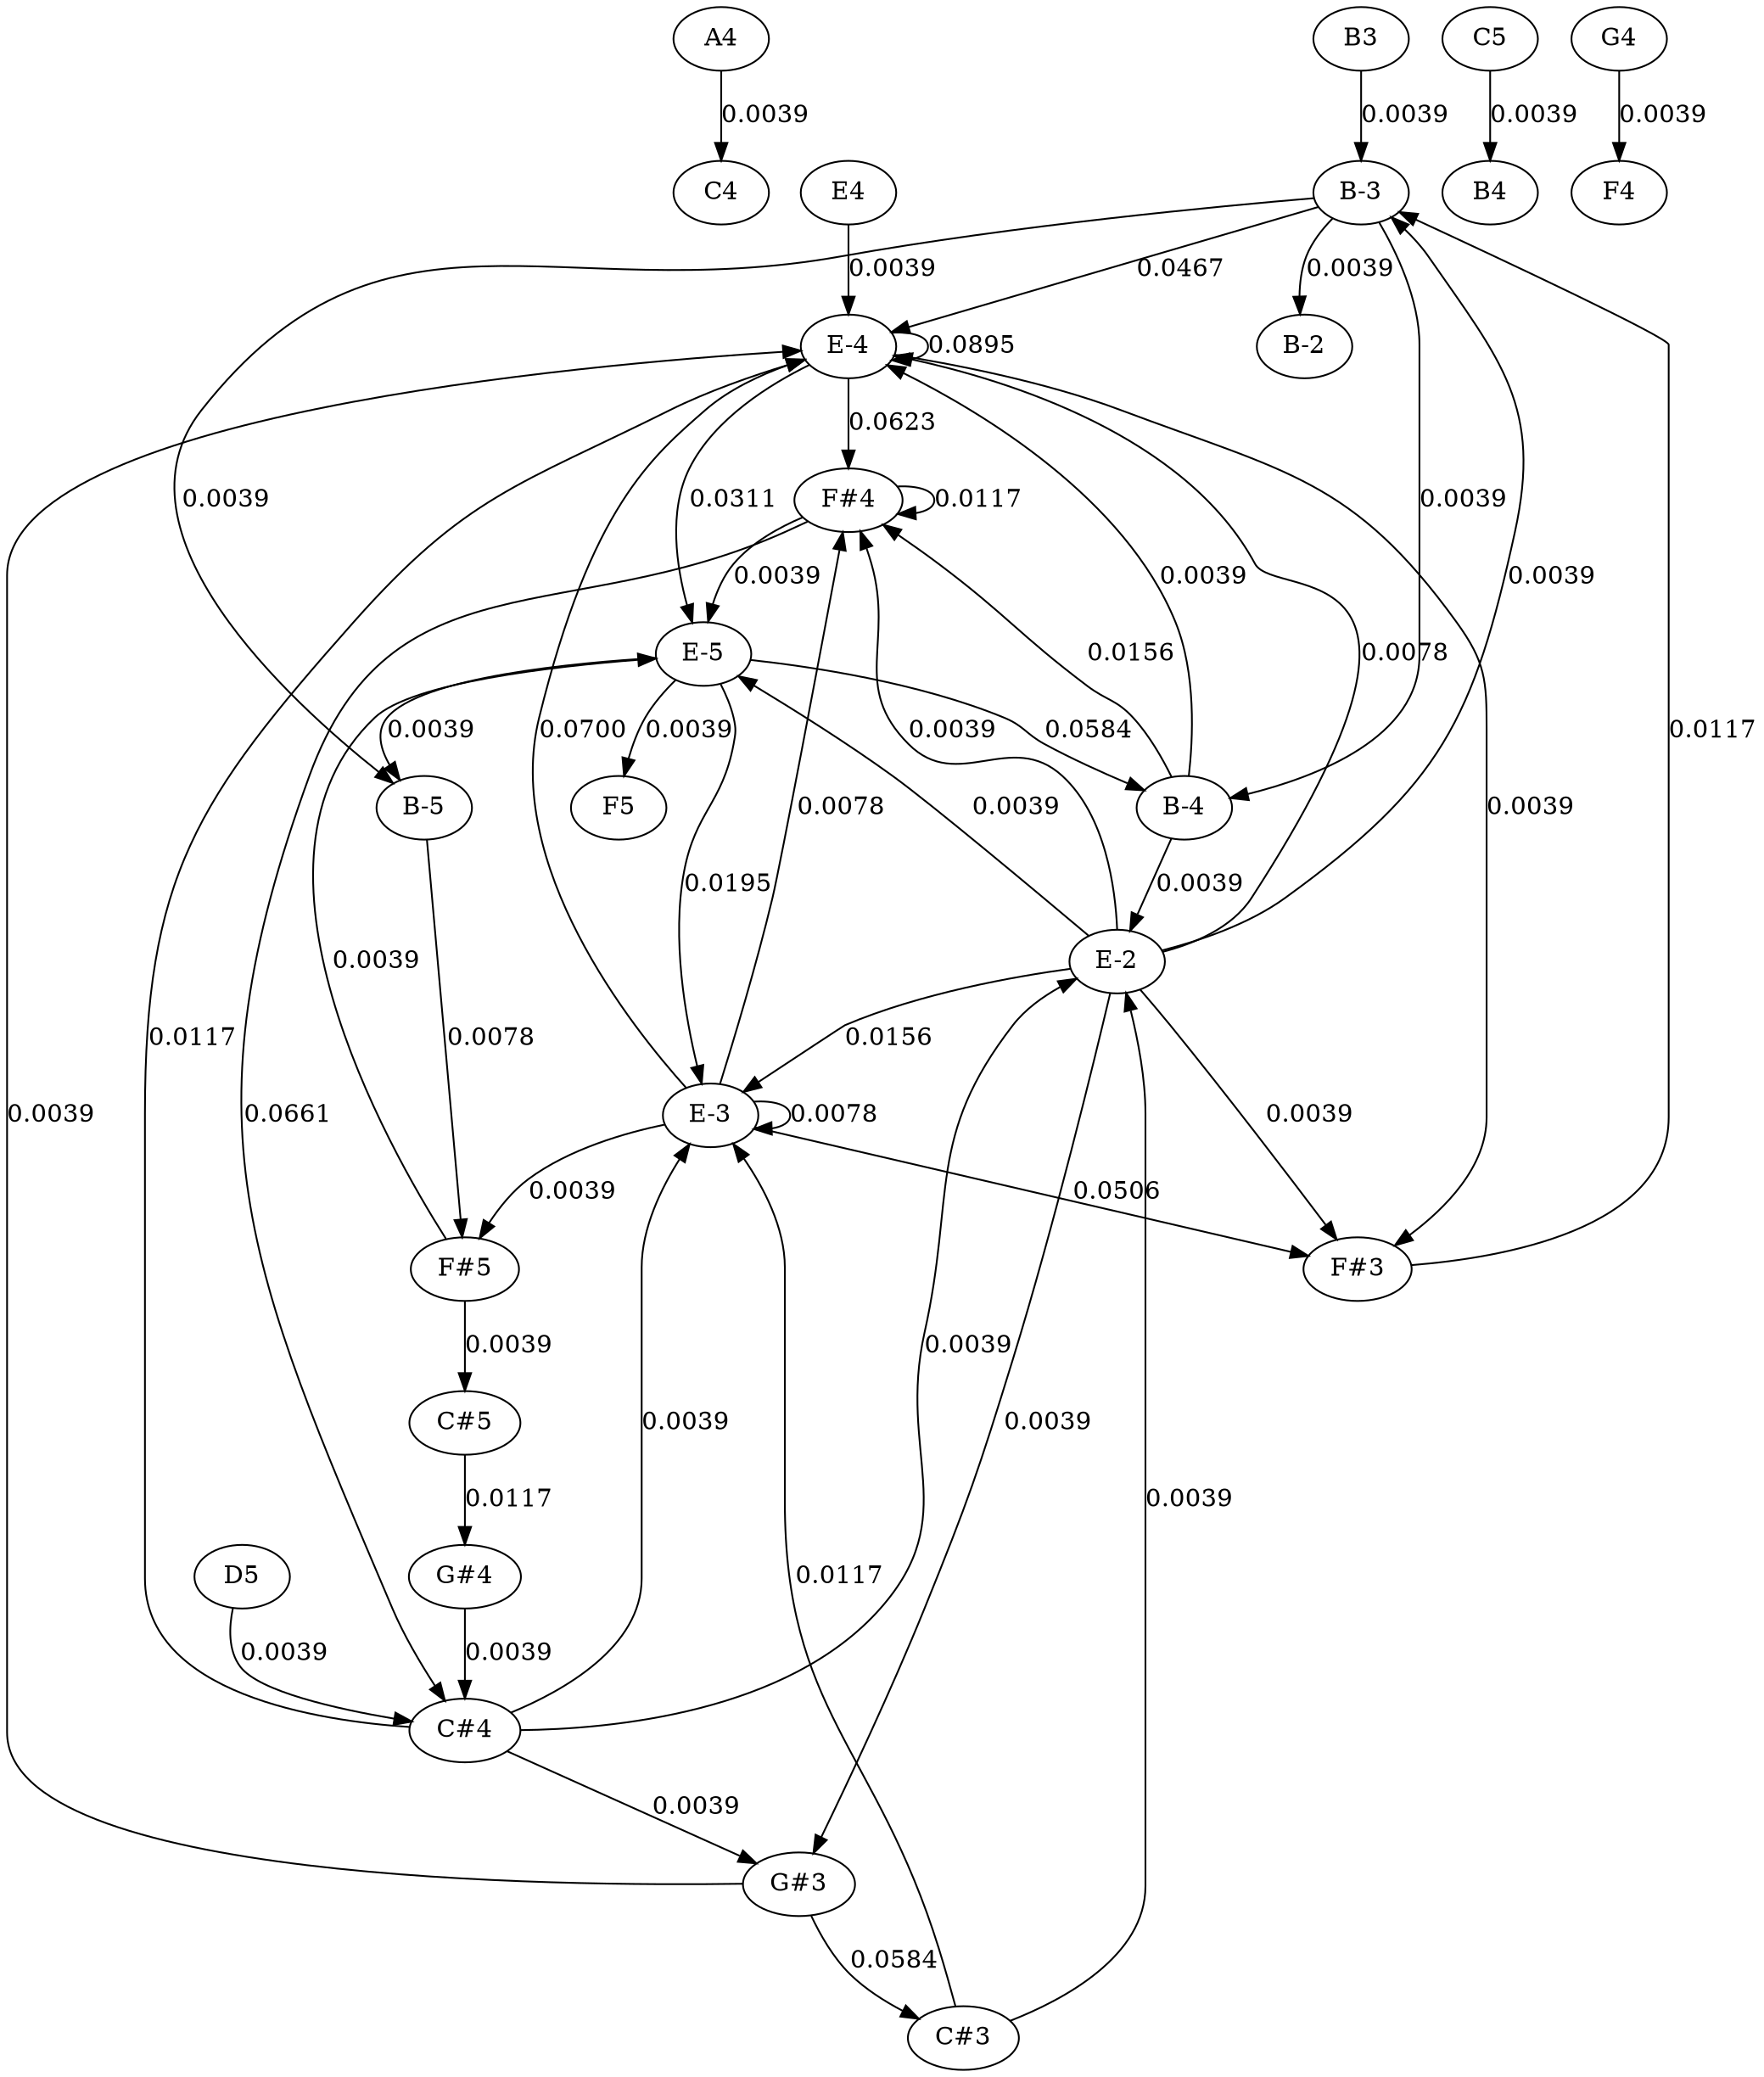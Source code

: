 strict graph {
	graph [bb="0,0,951.5,1206"];
	node [label="\N"];
	edge [arrowtype=normal,
		dir=forward
	];
	A4	 [height="0.5",
		pos="84,1188",
		width="0.75"];
	C4	 [height="0.5",
		pos="84,1098",
		width="0.75"];
	A4 -- C4	 [label="0.0039",
		lp="103.25,1143",
		pos="e,84,1116.1 84,1169.6 84,1157.2 84,1140.4 84,1126.2"];
	"B-3"	 [height="0.5",
		pos="156,1098",
		width="0.75"];
	"E-4"	 [height="0.5",
		pos="360,1008",
		width="0.75"];
	"B-3" -- "E-4"	 [label="0.0467",
		lp="296.25,1053",
		pos="e,337.81,1018.6 178.22,1087.4 214.55,1071.7 286.77,1040.6 328.42,1022.6"];
	"B-2"	 [height="0.5",
		pos="183,1008",
		width="0.75"];
	"B-3" -- "B-2"	 [label="0.0039",
		lp="191.25,1053",
		pos="e,177.81,1025.9 161.21,1080 165.05,1067.5 170.37,1050.2 174.79,1035.8"];
	"B-4"	 [height="0.5",
		pos="294,738",
		width="0.75"];
	"B-3" -- "B-4"	 [label="0.0039",
		lp="220.25,918",
		pos="e,290.63,756.06 150.67,1080.2 144.72,1058.8 137.15,1020.7 147,990 179.39,889.06 240.42,890.34 280,792 283.33,783.71 286.11,774.38\
 288.28,765.88"];
	"B-5"	 [height="0.5",
		pos="740,738",
		width="0.75"];
	"B-3" -- "B-5"	 [label="0.0039",
		lp="743.25,918",
		pos="e,747.69,755.72 182.47,1093.5 275.75,1080.8 587.72,1034.4 664,972 732.93,915.62 731.93,878.76 752,792 754,783.37 752.92,773.95 750.75\
,765.47"];
	"E-4" -- "E-4"	 [label="0.0895",
		lp="424.25,1008",
		pos="e,384.53,999.88 384.53,1016.1 395.51,1016.9 405,1014.2 405,1008 405,1003.8 400.72,1001.3 394.57,1000.2"];
	"F#4"	 [height="0.5",
		pos="429,918",
		width="0.75"];
	"E-4" -- "F#4"	 [label="0.0623",
		lp="420.25,963",
		pos="e,416.89,934.45 372.02,991.67 382.64,978.13 398.29,958.16 410.51,942.58"];
	"E-5"	 [height="0.5",
		pos="524,828",
		width="0.75"];
	"E-4" -- "E-5"	 [label="0.0311",
		lp="551.99,918",
		pos="e,528.71,845.74 386.2,1003.4 422.59,996.86 487.59,979.5 520,936 537.05,913.12 535.09,879.21 530.79,855.72"];
	"F#3"	 [height="0.5",
		pos="82,468",
		width="0.75"];
	"E-4" -- "F#3"	 [label="0.0039",
		lp="67.25,738",
		pos="e,75.829,485.89 333.76,1003.7 283.99,997.21 179.7,982.56 167,972 127.52,939.17 160.21,902.28 126,864 114.34,850.96 102.42,859.25\
 91,846 3.1928,744.1 50.528,562.94 72.644,495.37"];
	"B-4" -- "E-4"	 [label="0.0039",
		lp="355.25,873",
		pos="e,357.19,990.09 301.25,755.54 303.61,761.31 306.1,767.87 308,774 330.64,847.19 347.7,936.15 355.43,979.96"];
	"B-4" -- "F#4"	 [label="0.0156",
		lp="409.25,828",
		pos="e,420.35,900.54 314.02,750.25 323.82,756.41 335.35,764.68 344,774 361.68,793.04 396.49,855.95 415.62,891.66"];
	"E-2"	 [height="0.5",
		pos="253,648",
		width="0.75"];
	"B-4" -- "E-2"	 [label="0.0039",
		lp="297.25,693",
		pos="e,260.68,665.48 286.29,720.45 280.28,707.54 271.82,689.39 264.93,674.61"];
	"F#5"	 [height="0.5",
		pos="606,468",
		width="0.75"];
	"B-5" -- "F#5"	 [label="0.0078",
		lp="696.25,603",
		pos="e,614.24,485.49 731.82,720.64 709.25,675.5 645.99,548.98 618.75,494.49"];
	"F#4" -- "F#4"	 [label="0.0117",
		lp="492.99,918",
		pos="e,453.53,909.88 453.53,926.12 464.51,926.89 474,924.19 474,918 474,913.84 469.72,911.26 463.57,910.24"];
	"F#4" -- "E-5"	 [label="0.0039",
		lp="505.25,873",
		pos="e,508.77,843.1 444.26,902.86 459.64,888.62 483.54,866.48 501.17,850.15"];
	"C#4"	 [height="0.5",
		pos="501,198",
		width="0.75187"];
	"F#4" -- "C#4"	 [label="0.0661",
		lp="733.25,558",
		pos="e,528.41,198.3 454.61,911.71 475.62,906.53 505.46,897.16 528,882 573.48,851.42 714,678.17 714,604 714,604 714,604 714,287 714,211.92\
 599.56,199.63 538.45,198.41"];
	"E-2" -- "B-3"	 [label="0.0039",
		lp="177.25,873",
		pos="e,146.93,1080.7 239.58,663.8 234.42,669.85 228.65,677.04 224,684 213.95,699.05 211.49,703.11 205,720 160.68,835.31 153.17,867.28\
 139,990 135.33,1021.8 132.76,1030.8 140,1062 140.72,1065.1 141.72,1068.2 142.87,1071.3"];
	"E-2" -- "E-4"	 [label="0.0078",
		lp="227.25,828",
		pos="e,336.9,998.51 243.09,664.92 239.81,670.75 236.39,677.51 234,684 208.82,752.48 194.22,774.26 207.5,846 215.3,888.12 214.48,903.17\
 242,936 264.88,963.3 301.09,982.87 327.37,994.46"];
	"E-2" -- "F#4"	 [label="0.0039",
		lp="261.25,783",
		pos="e,403.45,911.69 247.01,665.59 238.11,693.01 224.2,749.03 241.5,792 262.22,843.46 281.27,852.09 328,882 348.06,894.84 373.38,903.6\
 393.66,909.15"];
	"E-2" -- "E-5"	 [label="0.0039",
		lp="460.25,738",
		pos="e,508.11,813.31 275.72,657.91 305.28,669.97 357.99,693.11 399,720 401.74,721.79 464.64,775.88 500.15,806.45"];
	"E-2" -- "F#3"	 [label="0.0039",
		lp="155.25,558",
		pos="e,88.148,485.61 229.48,638.96 213.19,632.83 191.39,623.5 174,612 154.46,599.07 149.51,594.77 135.5,576 116.56,550.63 101.21,517.53\
 91.883,494.91"];
	"G#3"	 [height="0.5",
		pos="264,108",
		width="0.75927"];
	"E-2" -- "G#3"	 [label="0.0039",
		lp="283.25,378",
		pos="e,264,126.2 256.42,629.88 259.65,612.2 264,583.79 264,559 264,559 264,559 264,197 264,176.63 264,153.61 264,136.22"];
	"E-3"	 [height="0.5",
		pos="478,558",
		width="0.75"];
	"E-2" -- "E-3"	 [label="0.0156",
		lp="424.25,603",
		pos="e,455.5,568.25 279.07,642.92 305.71,638.07 347.77,628.48 381,612 392.79,606.16 393.28,600.87 404.5,594 417.69,585.93 433.04,578.36\
 446.29,572.34"];
	"F#5" -- "E-5"	 [label="0.0039",
		lp="628.25,648",
		pos="e,543.91,815.36 606.93,486.19 607.81,503.93 609,532.39 609,557 609,694 609,694 609,694 609,740.88 598.35,754.67 570,792 565.05,798.52\
 558.58,804.44 552.07,809.47"];
	"C#5"	 [height="0.5",
		pos="588,378",
		width="0.75187"];
	"F#5" -- "C#5"	 [label="0.0039",
		lp="618.25,423",
		pos="e,591.46,395.92 602.53,450.03 599.96,437.49 596.42,420.17 593.48,405.77"];
	"E-5" -- "B-4"	 [label="0.0584",
		lp="437.25,783",
		pos="e,315.63,748.97 499.68,819.68 477.95,812.98 445.35,802.53 417.5,792 385.52,779.91 349.68,764.29 324.88,753.15"];
	"E-5" -- "B-5"	 [label="0.0039",
		lp="731.25,783",
		pos="e,729.16,754.94 551.02,826.21 585.37,824.15 645.56,816.93 690,792 702.71,784.87 714.11,773.43 722.8,762.99"];
	"E-5" -- "E-3"	 [label="0.0195",
		lp="550.25,693",
		pos="e,481.28,576.2 539.28,813.14 544.7,807.22 550.16,799.87 553,792 557.6,779.24 564.32,745.75 552,720 546.62,708.76 537.67,712.19 530.5\
,702 505.19,666 490.6,616.39 483.49,586.07"];
	F5	 [height="0.5",
		pos="516,738",
		width="0.75"];
	"E-5" -- F5	 [label="0.0039",
		lp="534.25,783",
		pos="e,514.12,756.26 518.44,810.1 516.83,804.41 515.3,797.99 514.5,792 513.4,783.75 513.26,774.72 513.55,766.49"];
	"F#3" -- "B-3"	 [label="0.0117",
		lp="18.994,783",
		pos="e,134.96,1086.4 71.712,484.67 68.065,490.59 64.101,497.47 61,504 53.701,519.37 52.557,523.61 48,540 18.629,645.64 0,672.35 0,782\
 0,1009 0,1009 0,1009 0,1016.1 80.518,1058.4 125.86,1081.7"];
	"G#3" -- "E-4"	 [label="0.0039",
		lp="79.25,558",
		pos="e,334.34,1002.1 255.07,125.14 243.29,146.25 221.74,184.28 202,216 128.78,333.67 26.929,348.73 46,486 75.421,697.76 92.479,761.5 \
216,936 241.54,972.08 290.7,990.71 324.41,999.66"];
	"C#3"	 [height="0.5",
		pos="264,18",
		width="0.75187"];
	"G#3" -- "C#3"	 [label="0.0584",
		lp="283.25,63",
		pos="e,264,36.05 264,89.614 264,77.24 264,60.369 264,46.22"];
	"E-3" -- "E-4"	 [label="0.0700",
		lp="623.25,783",
		pos="e,387.27,1008 492.82,573.06 514.32,594.57 553.32,638.01 569,684 605.14,790.03 632.07,840.2 574,936 537.91,995.53 448.68,1006.6 397.56\
,1007.8"];
	"E-3" -- "F#4"	 [label="0.0078",
		lp="376.25,738",
		pos="e,435.3,900.32 467.96,575.03 461.15,585.68 451.83,599.88 443,612 406.8,661.71 376.87,661.97 356.5,720 351.2,735.1 346.6,743.43 356.5\
,756 377.57,782.77 409.93,747.23 431,774 457.08,807.13 447.68,859.22 438.4,890.55"];
	"E-3" -- "F#5"	 [label="0.0039",
		lp="573.25,513",
		pos="e,587.61,481.64 496.07,544.58 517.77,529.66 554.35,504.51 579.31,487.35"];
	"E-3" -- "F#3"	 [label="0.0506",
		lp="335.25,513",
		pos="e,107.16,474.59 452.63,551.36 384.17,536.15 195.6,494.25 117.06,476.79"];
	"E-3" -- "E-3"	 [label="0.0078",
		lp="542.25,558",
		pos="e,502.53,549.88 502.53,566.12 513.51,566.89 523,564.19 523,558 523,553.84 518.72,551.26 512.57,550.24"];
	"C#4" -- "E-4"	 [label="0.0117",
		lp="821.99,603",
		pos="e,386.89,1005.2 527.8,201.04 601.71,207.39 803,229.93 803,287 803,874 803,874 803,874 803,906.09 792.4,917.76 766,936 706.17,977.33\
 485.45,997.79 397,1004.5"];
	"C#4" -- "E-2"	 [label="0.0039",
		lp="368.25,423",
		pos="e,265.08,631.87 479.48,208.96 467.22,215.2 451.97,223.95 440,234 424.05,247.39 420.56,252.05 410,270 327.42,410.45 355.3,468.57 \
278,612 275.93,615.85 273.5,619.76 270.98,623.51"];
	"C#4" -- "G#3"	 [label="0.0039",
		lp="423.25,153",
		pos="e,287.25,117.63 477.84,188.4 435.46,172.66 345.29,139.18 296.68,121.13"];
	"C#4" -- "E-3"	 [label="0.0039",
		lp="520.25,378",
		pos="e,485.03,540.47 501,216.2 501,233.94 501,262.4 501,287 501,469 501,469 501,469 501,490.38 494.56,513.77 488.5,531.05"];
	"G#4"	 [height="0.5",
		pos="565,288",
		width="0.75927"];
	"C#5" -- "G#4"	 [label="0.0117",
		lp="597.99,333",
		pos="e,569.42,305.92 583.57,360.03 580.29,347.49 575.76,330.17 572,315.77"];
	B3	 [height="0.5",
		pos="156,1188",
		width="0.75"];
	B3 -- "B-3"	 [label="0.0039",
		lp="175.25,1143",
		pos="e,156,1116.1 156,1169.6 156,1157.2 156,1140.4 156,1126.2"];
	"C#3" -- "E-2"	 [label="0.0039",
		lp="207.25,333",
		pos="e,235.24,634.27 244.03,30.502 221.51,45.137 188,72.683 188,107 188,559 188,559 188,559 188,586.67 209.05,611.35 227.19,627.48"];
	"C#3" -- "E-3"	 [label="0.0117",
		lp="357.99,288",
		pos="e,467.83,541.26 282.85,31.078 290.96,37.106 299.95,45.028 306,54 319.83,74.511 323,82.262 323,107 323,244 323,244 323,244 323,306.29\
 422.83,470.2 462.26,532.5"];
	"G#4" -- "C#4"	 [label="0.0039",
		lp="558.25,243",
		pos="e,512.34,214.6 553.56,271.27 543.82,257.88 529.68,238.43 518.51,223.08"];
	C5	 [height="0.5",
		pos="841,1188",
		width="0.75"];
	B4	 [height="0.5",
		pos="841,1098",
		width="0.75"];
	C5 -- B4	 [label="0.0039",
		lp="860.25,1143",
		pos="e,841,1116.1 841,1169.6 841,1157.2 841,1140.4 841,1126.2"];
	D5	 [height="0.5",
		pos="446,288",
		width="0.75"];
	D5 -- "C#4"	 [label="0.0039",
		lp="468.25,243",
		pos="e,478.32,208.17 443.02,269.68 442.02,258.76 442.42,244.74 448.5,234 453.33,225.46 461.21,218.61 469.42,213.31"];
	E4	 [height="0.5",
		pos="769,1098",
		width="0.75"];
	E4 -- "E-4"	 [label="0.0039",
		lp="621.25,1053",
		pos="e,385.37,1014.5 743.72,1091.6 673.64,1076.5 476.66,1034.1 395.57,1016.7"];
	G4	 [height="0.5",
		pos="913,1188",
		width="0.75"];
	F4	 [height="0.5",
		pos="913,1098",
		width="0.75"];
	G4 -- F4	 [label="0.0039",
		lp="932.25,1143",
		pos="e,913,1116.1 913,1169.6 913,1157.2 913,1140.4 913,1126.2"];
}

